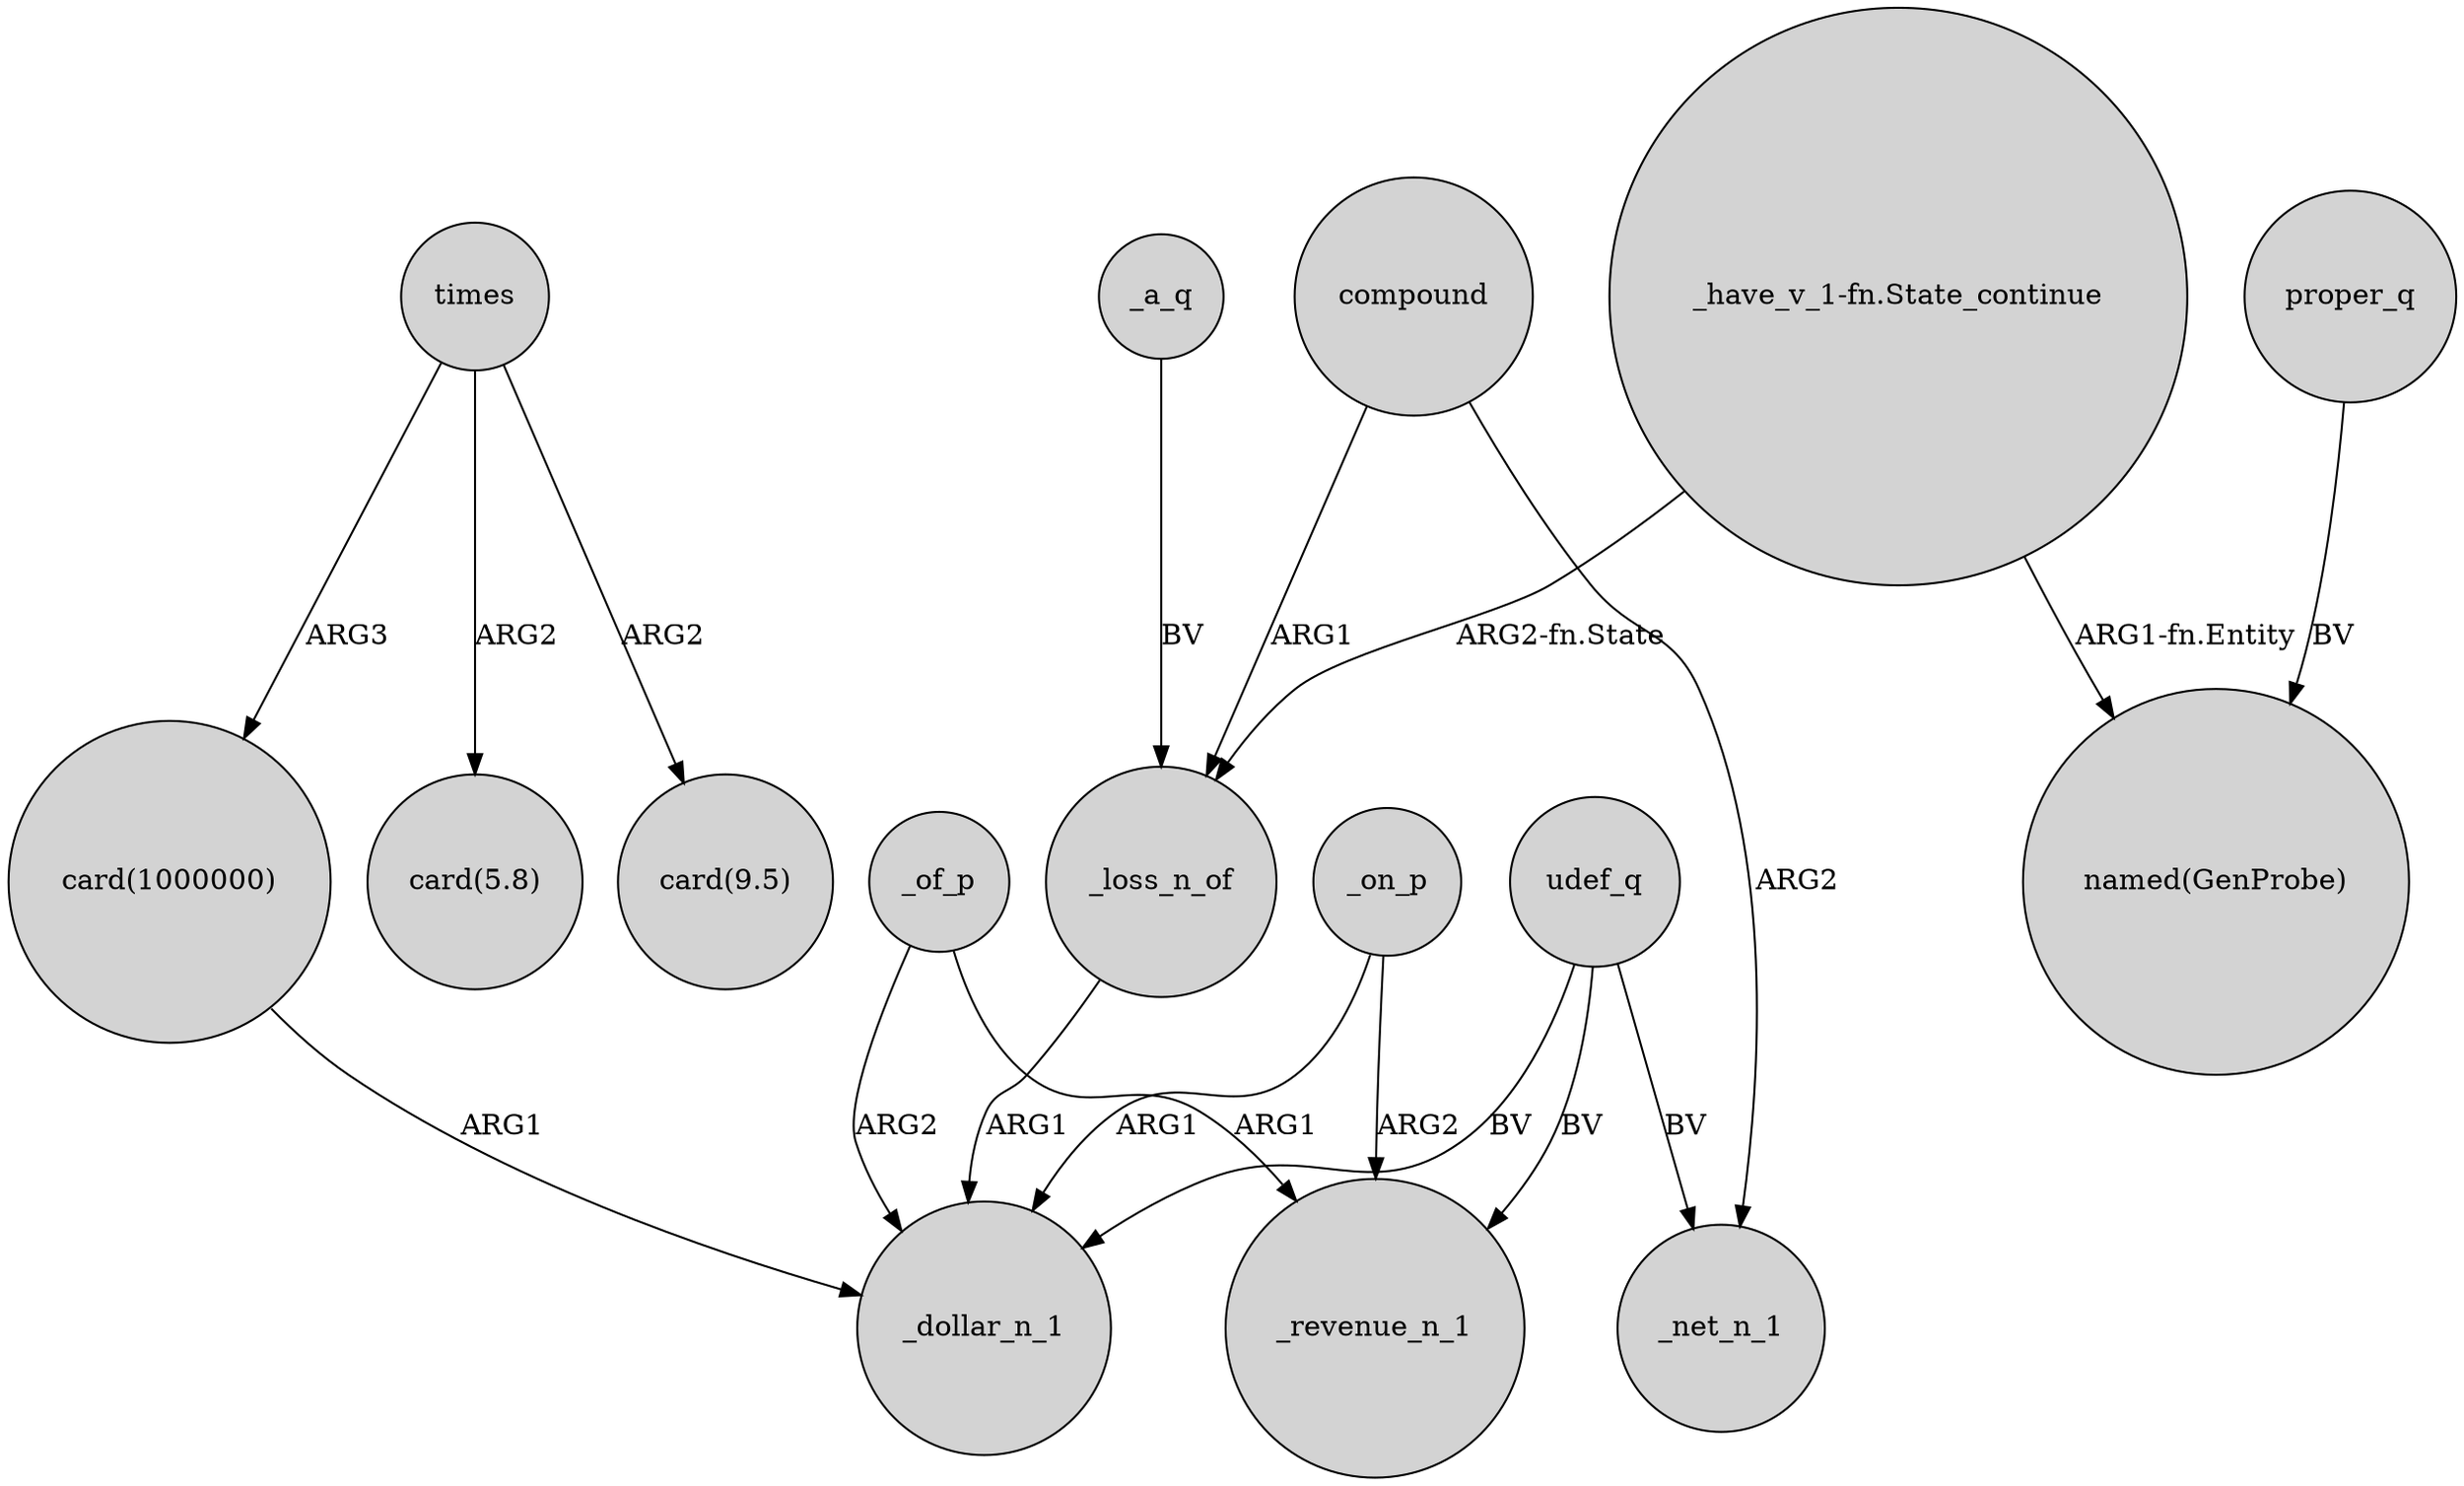 digraph {
	node [shape=circle style=filled]
	times -> "card(1000000)" [label=ARG3]
	_on_p -> _revenue_n_1 [label=ARG2]
	_of_p -> _revenue_n_1 [label=ARG1]
	_a_q -> _loss_n_of [label=BV]
	times -> "card(5.8)" [label=ARG2]
	udef_q -> _net_n_1 [label=BV]
	compound -> _net_n_1 [label=ARG2]
	_of_p -> _dollar_n_1 [label=ARG2]
	"_have_v_1-fn.State_continue" -> _loss_n_of [label="ARG2-fn.State"]
	times -> "card(9.5)" [label=ARG2]
	"_have_v_1-fn.State_continue" -> "named(GenProbe)" [label="ARG1-fn.Entity"]
	_loss_n_of -> _dollar_n_1 [label=ARG1]
	"card(1000000)" -> _dollar_n_1 [label=ARG1]
	udef_q -> _revenue_n_1 [label=BV]
	udef_q -> _dollar_n_1 [label=BV]
	_on_p -> _dollar_n_1 [label=ARG1]
	proper_q -> "named(GenProbe)" [label=BV]
	compound -> _loss_n_of [label=ARG1]
}
